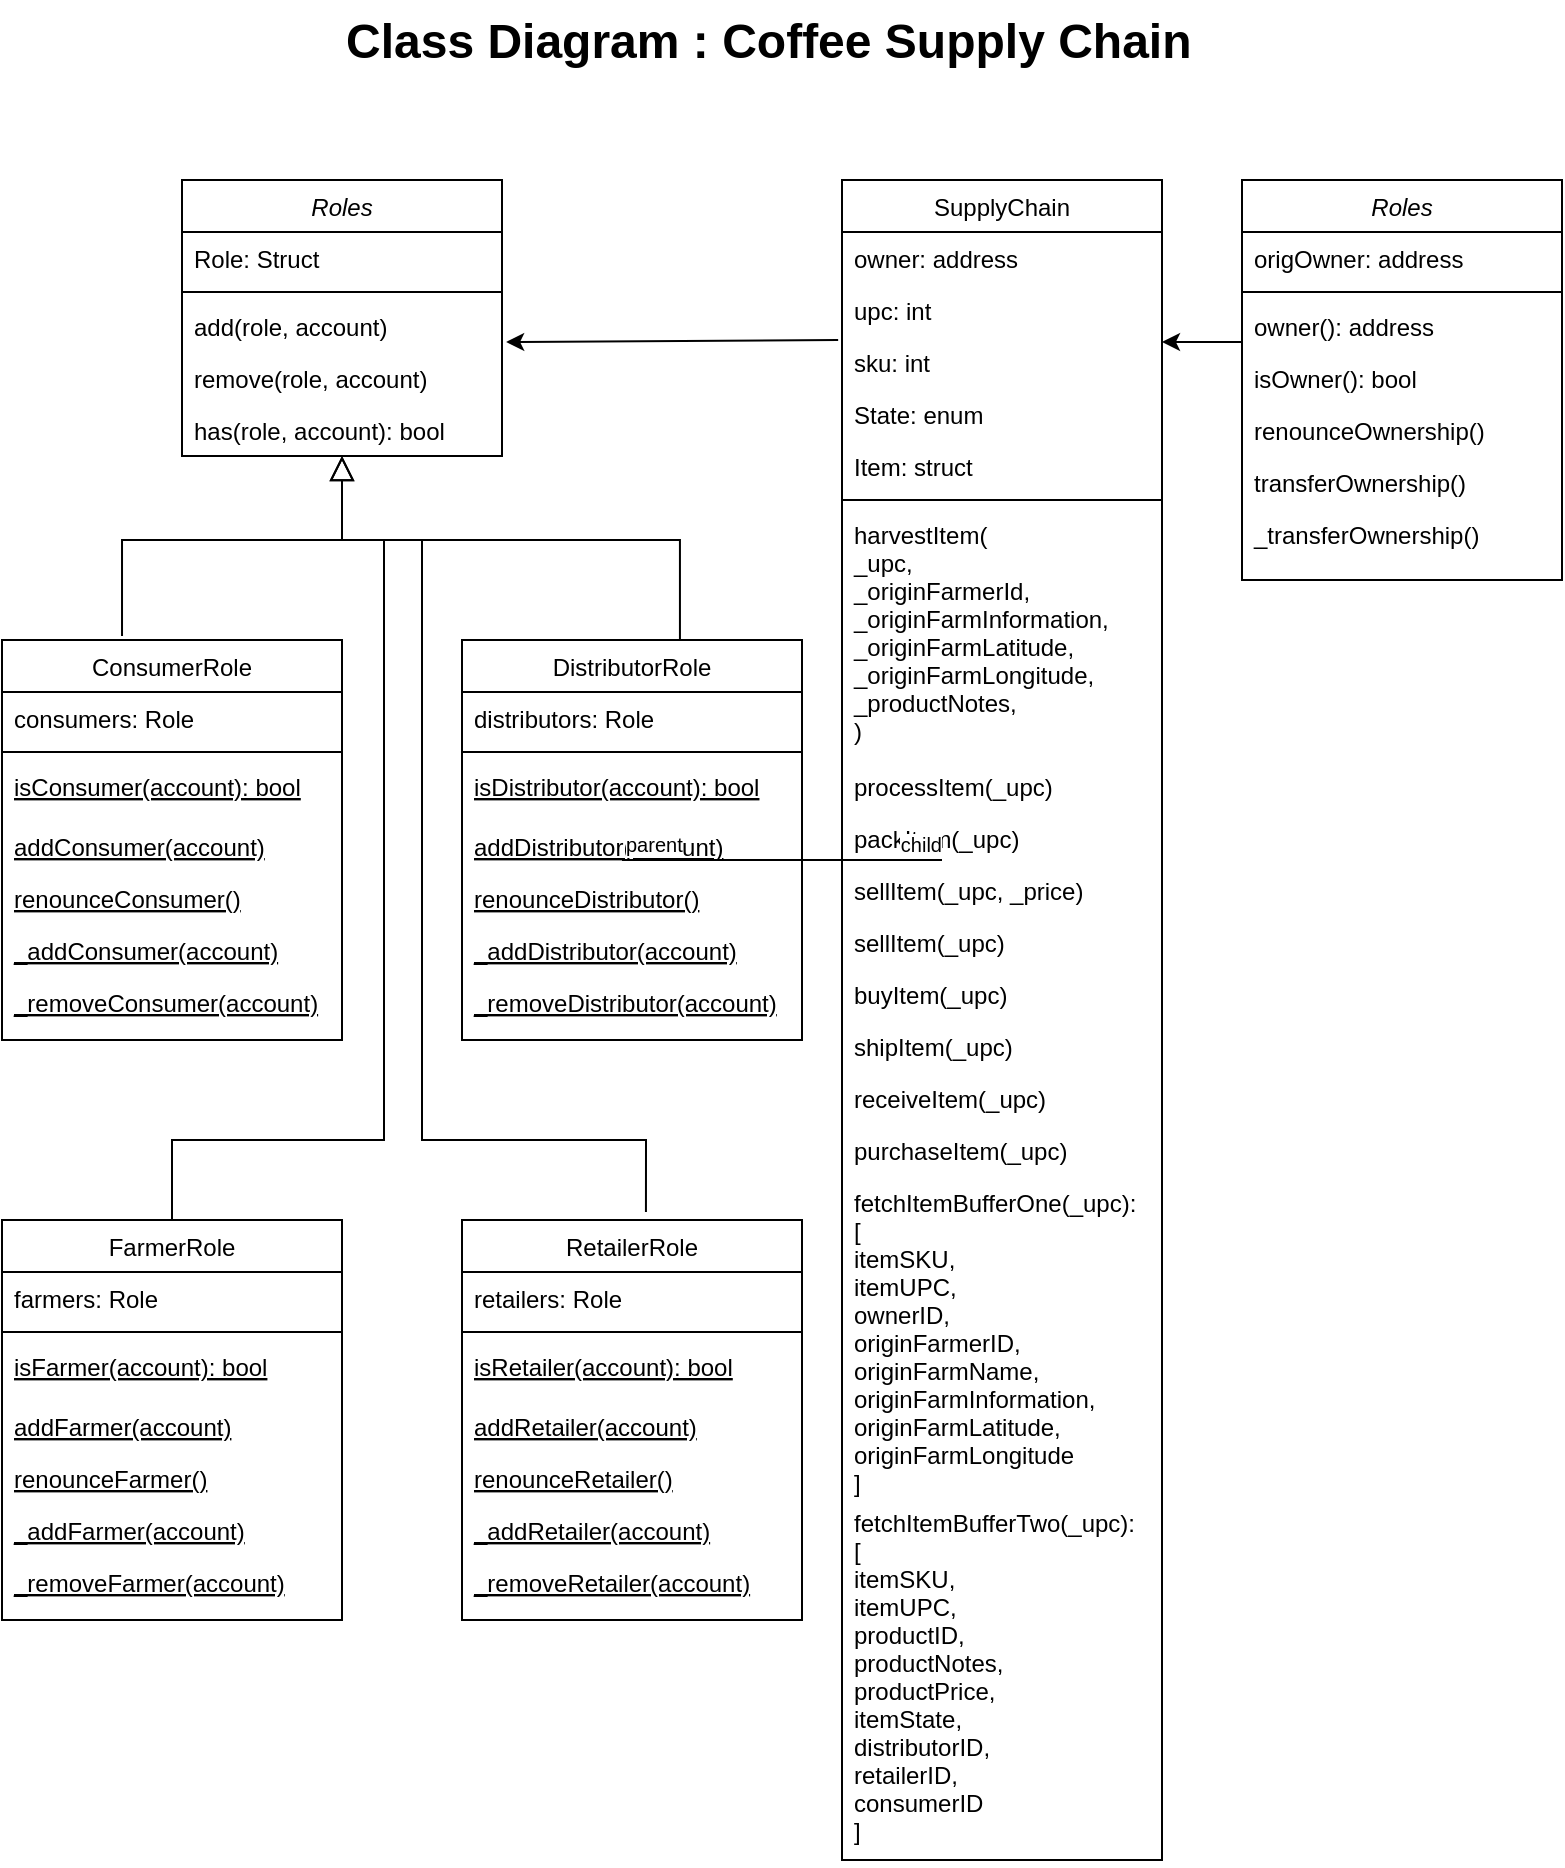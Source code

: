 <mxfile version="16.5.5" type="device"><diagram id="LtlcLi2KHlZw1eO5oGZF" name="Page-1"><mxGraphModel dx="1906" dy="849" grid="1" gridSize="10" guides="1" tooltips="1" connect="1" arrows="1" fold="1" page="1" pageScale="1" pageWidth="827" pageHeight="1169" math="0" shadow="0"><root><mxCell id="0"/><mxCell id="1" parent="0"/><mxCell id="HrzEmM4zoEZyZ6o0gM2q-1" value="Roles" style="swimlane;fontStyle=2;align=center;verticalAlign=top;childLayout=stackLayout;horizontal=1;startSize=26;horizontalStack=0;resizeParent=1;resizeLast=0;collapsible=1;marginBottom=0;rounded=0;shadow=0;strokeWidth=1;" vertex="1" parent="1"><mxGeometry x="290" y="170" width="160" height="138" as="geometry"><mxRectangle x="220" y="120" width="160" height="26" as="alternateBounds"/></mxGeometry></mxCell><mxCell id="HrzEmM4zoEZyZ6o0gM2q-2" value="Role: Struct" style="text;align=left;verticalAlign=top;spacingLeft=4;spacingRight=4;overflow=hidden;rotatable=0;points=[[0,0.5],[1,0.5]];portConstraint=eastwest;" vertex="1" parent="HrzEmM4zoEZyZ6o0gM2q-1"><mxGeometry y="26" width="160" height="26" as="geometry"/></mxCell><mxCell id="HrzEmM4zoEZyZ6o0gM2q-3" value="" style="line;html=1;strokeWidth=1;align=left;verticalAlign=middle;spacingTop=-1;spacingLeft=3;spacingRight=3;rotatable=0;labelPosition=right;points=[];portConstraint=eastwest;" vertex="1" parent="HrzEmM4zoEZyZ6o0gM2q-1"><mxGeometry y="52" width="160" height="8" as="geometry"/></mxCell><mxCell id="HrzEmM4zoEZyZ6o0gM2q-4" value="add(role, account)" style="text;align=left;verticalAlign=top;spacingLeft=4;spacingRight=4;overflow=hidden;rotatable=0;points=[[0,0.5],[1,0.5]];portConstraint=eastwest;" vertex="1" parent="HrzEmM4zoEZyZ6o0gM2q-1"><mxGeometry y="60" width="160" height="26" as="geometry"/></mxCell><mxCell id="HrzEmM4zoEZyZ6o0gM2q-5" value="remove(role, account)" style="text;align=left;verticalAlign=top;spacingLeft=4;spacingRight=4;overflow=hidden;rotatable=0;points=[[0,0.5],[1,0.5]];portConstraint=eastwest;" vertex="1" parent="HrzEmM4zoEZyZ6o0gM2q-1"><mxGeometry y="86" width="160" height="26" as="geometry"/></mxCell><mxCell id="HrzEmM4zoEZyZ6o0gM2q-6" value="has(role, account): bool" style="text;align=left;verticalAlign=top;spacingLeft=4;spacingRight=4;overflow=hidden;rotatable=0;points=[[0,0.5],[1,0.5]];portConstraint=eastwest;" vertex="1" parent="HrzEmM4zoEZyZ6o0gM2q-1"><mxGeometry y="112" width="160" height="26" as="geometry"/></mxCell><mxCell id="HrzEmM4zoEZyZ6o0gM2q-7" value="ConsumerRole" style="swimlane;fontStyle=0;align=center;verticalAlign=top;childLayout=stackLayout;horizontal=1;startSize=26;horizontalStack=0;resizeParent=1;resizeLast=0;collapsible=1;marginBottom=0;rounded=0;shadow=0;strokeWidth=1;" vertex="1" parent="1"><mxGeometry x="200" y="400" width="170" height="200" as="geometry"><mxRectangle x="130" y="380" width="160" height="26" as="alternateBounds"/></mxGeometry></mxCell><mxCell id="HrzEmM4zoEZyZ6o0gM2q-8" value="consumers: Role" style="text;align=left;verticalAlign=top;spacingLeft=4;spacingRight=4;overflow=hidden;rotatable=0;points=[[0,0.5],[1,0.5]];portConstraint=eastwest;" vertex="1" parent="HrzEmM4zoEZyZ6o0gM2q-7"><mxGeometry y="26" width="170" height="26" as="geometry"/></mxCell><mxCell id="HrzEmM4zoEZyZ6o0gM2q-9" value="" style="line;html=1;strokeWidth=1;align=left;verticalAlign=middle;spacingTop=-1;spacingLeft=3;spacingRight=3;rotatable=0;labelPosition=right;points=[];portConstraint=eastwest;" vertex="1" parent="HrzEmM4zoEZyZ6o0gM2q-7"><mxGeometry y="52" width="170" height="8" as="geometry"/></mxCell><mxCell id="HrzEmM4zoEZyZ6o0gM2q-10" value="isConsumer(account): bool" style="text;align=left;verticalAlign=top;spacingLeft=4;spacingRight=4;overflow=hidden;rotatable=0;points=[[0,0.5],[1,0.5]];portConstraint=eastwest;fontStyle=4" vertex="1" parent="HrzEmM4zoEZyZ6o0gM2q-7"><mxGeometry y="60" width="170" height="26" as="geometry"/></mxCell><mxCell id="HrzEmM4zoEZyZ6o0gM2q-11" value="" style="endArrow=block;endSize=10;endFill=0;shadow=0;strokeWidth=1;rounded=0;edgeStyle=elbowEdgeStyle;elbow=vertical;exitX=0.353;exitY=-0.01;exitDx=0;exitDy=0;exitPerimeter=0;" edge="1" parent="1" source="HrzEmM4zoEZyZ6o0gM2q-7" target="HrzEmM4zoEZyZ6o0gM2q-1"><mxGeometry width="160" relative="1" as="geometry"><mxPoint x="260" y="370" as="sourcePoint"/><mxPoint x="380" y="253" as="targetPoint"/><Array as="points"><mxPoint x="370" y="350"/></Array></mxGeometry></mxCell><mxCell id="HrzEmM4zoEZyZ6o0gM2q-12" value="" style="endArrow=block;endSize=10;endFill=0;shadow=0;strokeWidth=1;rounded=0;edgeStyle=elbowEdgeStyle;elbow=vertical;exitX=0.641;exitY=0;exitDx=0;exitDy=0;exitPerimeter=0;" edge="1" parent="1" source="HrzEmM4zoEZyZ6o0gM2q-46" target="HrzEmM4zoEZyZ6o0gM2q-1"><mxGeometry width="160" relative="1" as="geometry"><mxPoint x="540" y="390" as="sourcePoint"/><mxPoint x="490" y="321" as="targetPoint"/><Array as="points"><mxPoint x="460" y="350"/><mxPoint x="560" y="360"/></Array></mxGeometry></mxCell><mxCell id="HrzEmM4zoEZyZ6o0gM2q-13" value="SupplyChain" style="swimlane;fontStyle=0;align=center;verticalAlign=top;childLayout=stackLayout;horizontal=1;startSize=26;horizontalStack=0;resizeParent=1;resizeLast=0;collapsible=1;marginBottom=0;rounded=0;shadow=0;strokeWidth=1;" vertex="1" parent="1"><mxGeometry x="620" y="170" width="160" height="840" as="geometry"><mxRectangle x="550" y="140" width="160" height="26" as="alternateBounds"/></mxGeometry></mxCell><mxCell id="HrzEmM4zoEZyZ6o0gM2q-14" value="owner: address" style="text;align=left;verticalAlign=top;spacingLeft=4;spacingRight=4;overflow=hidden;rotatable=0;points=[[0,0.5],[1,0.5]];portConstraint=eastwest;" vertex="1" parent="HrzEmM4zoEZyZ6o0gM2q-13"><mxGeometry y="26" width="160" height="26" as="geometry"/></mxCell><mxCell id="HrzEmM4zoEZyZ6o0gM2q-15" value="upc: int" style="text;align=left;verticalAlign=top;spacingLeft=4;spacingRight=4;overflow=hidden;rotatable=0;points=[[0,0.5],[1,0.5]];portConstraint=eastwest;rounded=0;shadow=0;html=0;" vertex="1" parent="HrzEmM4zoEZyZ6o0gM2q-13"><mxGeometry y="52" width="160" height="26" as="geometry"/></mxCell><mxCell id="HrzEmM4zoEZyZ6o0gM2q-16" value="sku: int" style="text;align=left;verticalAlign=top;spacingLeft=4;spacingRight=4;overflow=hidden;rotatable=0;points=[[0,0.5],[1,0.5]];portConstraint=eastwest;rounded=0;shadow=0;html=0;" vertex="1" parent="HrzEmM4zoEZyZ6o0gM2q-13"><mxGeometry y="78" width="160" height="26" as="geometry"/></mxCell><mxCell id="HrzEmM4zoEZyZ6o0gM2q-17" value="State: enum" style="text;align=left;verticalAlign=top;spacingLeft=4;spacingRight=4;overflow=hidden;rotatable=0;points=[[0,0.5],[1,0.5]];portConstraint=eastwest;rounded=0;shadow=0;html=0;" vertex="1" parent="HrzEmM4zoEZyZ6o0gM2q-13"><mxGeometry y="104" width="160" height="26" as="geometry"/></mxCell><mxCell id="HrzEmM4zoEZyZ6o0gM2q-18" value="Item: struct" style="text;align=left;verticalAlign=top;spacingLeft=4;spacingRight=4;overflow=hidden;rotatable=0;points=[[0,0.5],[1,0.5]];portConstraint=eastwest;rounded=0;shadow=0;html=0;" vertex="1" parent="HrzEmM4zoEZyZ6o0gM2q-13"><mxGeometry y="130" width="160" height="26" as="geometry"/></mxCell><mxCell id="HrzEmM4zoEZyZ6o0gM2q-19" value="" style="line;html=1;strokeWidth=1;align=left;verticalAlign=middle;spacingTop=-1;spacingLeft=3;spacingRight=3;rotatable=0;labelPosition=right;points=[];portConstraint=eastwest;" vertex="1" parent="HrzEmM4zoEZyZ6o0gM2q-13"><mxGeometry y="156" width="160" height="8" as="geometry"/></mxCell><mxCell id="HrzEmM4zoEZyZ6o0gM2q-20" value="harvestItem(&#10;_upc,&#10;_originFarmerId,&#10;_originFarmInformation,&#10;_originFarmLatitude,&#10;_originFarmLongitude,&#10;_productNotes,&#10;)" style="text;align=left;verticalAlign=top;spacingLeft=4;spacingRight=4;overflow=hidden;rotatable=0;points=[[0,0.5],[1,0.5]];portConstraint=eastwest;" vertex="1" parent="HrzEmM4zoEZyZ6o0gM2q-13"><mxGeometry y="164" width="160" height="126" as="geometry"/></mxCell><mxCell id="HrzEmM4zoEZyZ6o0gM2q-21" value="processItem(_upc)" style="text;align=left;verticalAlign=top;spacingLeft=4;spacingRight=4;overflow=hidden;rotatable=0;points=[[0,0.5],[1,0.5]];portConstraint=eastwest;" vertex="1" parent="HrzEmM4zoEZyZ6o0gM2q-13"><mxGeometry y="290" width="160" height="26" as="geometry"/></mxCell><mxCell id="HrzEmM4zoEZyZ6o0gM2q-22" value="packItem(_upc)" style="text;align=left;verticalAlign=top;spacingLeft=4;spacingRight=4;overflow=hidden;rotatable=0;points=[[0,0.5],[1,0.5]];portConstraint=eastwest;" vertex="1" parent="HrzEmM4zoEZyZ6o0gM2q-13"><mxGeometry y="316" width="160" height="26" as="geometry"/></mxCell><mxCell id="HrzEmM4zoEZyZ6o0gM2q-23" value="sellItem(_upc, _price)" style="text;align=left;verticalAlign=top;spacingLeft=4;spacingRight=4;overflow=hidden;rotatable=0;points=[[0,0.5],[1,0.5]];portConstraint=eastwest;" vertex="1" parent="HrzEmM4zoEZyZ6o0gM2q-13"><mxGeometry y="342" width="160" height="26" as="geometry"/></mxCell><mxCell id="HrzEmM4zoEZyZ6o0gM2q-24" value="sellItem(_upc)" style="text;align=left;verticalAlign=top;spacingLeft=4;spacingRight=4;overflow=hidden;rotatable=0;points=[[0,0.5],[1,0.5]];portConstraint=eastwest;" vertex="1" parent="HrzEmM4zoEZyZ6o0gM2q-13"><mxGeometry y="368" width="160" height="26" as="geometry"/></mxCell><mxCell id="HrzEmM4zoEZyZ6o0gM2q-25" value="buyItem(_upc)" style="text;align=left;verticalAlign=top;spacingLeft=4;spacingRight=4;overflow=hidden;rotatable=0;points=[[0,0.5],[1,0.5]];portConstraint=eastwest;" vertex="1" parent="HrzEmM4zoEZyZ6o0gM2q-13"><mxGeometry y="394" width="160" height="26" as="geometry"/></mxCell><mxCell id="HrzEmM4zoEZyZ6o0gM2q-26" value="shipItem(_upc)" style="text;align=left;verticalAlign=top;spacingLeft=4;spacingRight=4;overflow=hidden;rotatable=0;points=[[0,0.5],[1,0.5]];portConstraint=eastwest;" vertex="1" parent="HrzEmM4zoEZyZ6o0gM2q-13"><mxGeometry y="420" width="160" height="26" as="geometry"/></mxCell><mxCell id="HrzEmM4zoEZyZ6o0gM2q-27" value="receiveItem(_upc)" style="text;align=left;verticalAlign=top;spacingLeft=4;spacingRight=4;overflow=hidden;rotatable=0;points=[[0,0.5],[1,0.5]];portConstraint=eastwest;" vertex="1" parent="HrzEmM4zoEZyZ6o0gM2q-13"><mxGeometry y="446" width="160" height="26" as="geometry"/></mxCell><mxCell id="HrzEmM4zoEZyZ6o0gM2q-28" value="purchaseItem(_upc)" style="text;align=left;verticalAlign=top;spacingLeft=4;spacingRight=4;overflow=hidden;rotatable=0;points=[[0,0.5],[1,0.5]];portConstraint=eastwest;" vertex="1" parent="HrzEmM4zoEZyZ6o0gM2q-13"><mxGeometry y="472" width="160" height="26" as="geometry"/></mxCell><mxCell id="HrzEmM4zoEZyZ6o0gM2q-29" value="fetchItemBufferOne(_upc):&#10;[&#10;itemSKU,&#10;itemUPC,&#10;ownerID,&#10;originFarmerID,&#10;originFarmName,&#10;originFarmInformation,&#10;originFarmLatitude,&#10;originFarmLongitude&#10;]&#10;" style="text;align=left;verticalAlign=top;spacingLeft=4;spacingRight=4;overflow=hidden;rotatable=0;points=[[0,0.5],[1,0.5]];portConstraint=eastwest;" vertex="1" parent="HrzEmM4zoEZyZ6o0gM2q-13"><mxGeometry y="498" width="160" height="160" as="geometry"/></mxCell><mxCell id="HrzEmM4zoEZyZ6o0gM2q-30" value="fetchItemBufferTwo(_upc):&#10;[&#10;itemSKU,&#10;itemUPC,&#10;productID,&#10;productNotes,&#10;productPrice,&#10;itemState,&#10;distributorID,&#10;retailerID,&#10;consumerID&#10;]&#10;" style="text;align=left;verticalAlign=top;spacingLeft=4;spacingRight=4;overflow=hidden;rotatable=0;points=[[0,0.5],[1,0.5]];portConstraint=eastwest;" vertex="1" parent="HrzEmM4zoEZyZ6o0gM2q-13"><mxGeometry y="658" width="160" height="182" as="geometry"/></mxCell><mxCell id="HrzEmM4zoEZyZ6o0gM2q-31" value="&lt;span style=&quot;font-family: &amp;#34;helvetica&amp;#34; ; font-size: 24px ; font-style: normal ; font-weight: 700 ; letter-spacing: normal ; text-align: center ; text-indent: 0px ; text-transform: none ; word-spacing: 0px ; float: none ; display: inline&quot;&gt;Class Diagram :&amp;nbsp;&lt;/span&gt;&lt;span style=&quot;font-family: &amp;#34;helvetica&amp;#34; ; font-size: 24px ; font-weight: 700 ; text-align: center&quot;&gt;Coffee Supply Chain&amp;nbsp;&lt;/span&gt;" style="text;whiteSpace=wrap;html=1;" vertex="1" parent="1"><mxGeometry x="370" y="80" width="539" height="30" as="geometry"/></mxCell><mxCell id="HrzEmM4zoEZyZ6o0gM2q-32" value="" style="endArrow=classic;html=1;entryX=1.013;entryY=0.808;entryDx=0;entryDy=0;entryPerimeter=0;exitX=-0.012;exitY=0.077;exitDx=0;exitDy=0;exitPerimeter=0;" edge="1" parent="1" source="HrzEmM4zoEZyZ6o0gM2q-16" target="HrzEmM4zoEZyZ6o0gM2q-4"><mxGeometry width="50" height="50" relative="1" as="geometry"><mxPoint x="560" y="320" as="sourcePoint"/><mxPoint x="610" y="270" as="targetPoint"/></mxGeometry></mxCell><mxCell id="HrzEmM4zoEZyZ6o0gM2q-33" value="Roles" style="swimlane;fontStyle=2;align=center;verticalAlign=top;childLayout=stackLayout;horizontal=1;startSize=26;horizontalStack=0;resizeParent=1;resizeLast=0;collapsible=1;marginBottom=0;rounded=0;shadow=0;strokeWidth=1;" vertex="1" parent="1"><mxGeometry x="820" y="170" width="160" height="200" as="geometry"><mxRectangle x="220" y="120" width="160" height="26" as="alternateBounds"/></mxGeometry></mxCell><mxCell id="HrzEmM4zoEZyZ6o0gM2q-34" value="origOwner: address" style="text;align=left;verticalAlign=top;spacingLeft=4;spacingRight=4;overflow=hidden;rotatable=0;points=[[0,0.5],[1,0.5]];portConstraint=eastwest;" vertex="1" parent="HrzEmM4zoEZyZ6o0gM2q-33"><mxGeometry y="26" width="160" height="26" as="geometry"/></mxCell><mxCell id="HrzEmM4zoEZyZ6o0gM2q-35" value="" style="line;html=1;strokeWidth=1;align=left;verticalAlign=middle;spacingTop=-1;spacingLeft=3;spacingRight=3;rotatable=0;labelPosition=right;points=[];portConstraint=eastwest;" vertex="1" parent="HrzEmM4zoEZyZ6o0gM2q-33"><mxGeometry y="52" width="160" height="8" as="geometry"/></mxCell><mxCell id="HrzEmM4zoEZyZ6o0gM2q-36" value="owner(): address" style="text;align=left;verticalAlign=top;spacingLeft=4;spacingRight=4;overflow=hidden;rotatable=0;points=[[0,0.5],[1,0.5]];portConstraint=eastwest;" vertex="1" parent="HrzEmM4zoEZyZ6o0gM2q-33"><mxGeometry y="60" width="160" height="26" as="geometry"/></mxCell><mxCell id="HrzEmM4zoEZyZ6o0gM2q-37" value="isOwner(): bool" style="text;align=left;verticalAlign=top;spacingLeft=4;spacingRight=4;overflow=hidden;rotatable=0;points=[[0,0.5],[1,0.5]];portConstraint=eastwest;" vertex="1" parent="HrzEmM4zoEZyZ6o0gM2q-33"><mxGeometry y="86" width="160" height="26" as="geometry"/></mxCell><mxCell id="HrzEmM4zoEZyZ6o0gM2q-38" value="renounceOwnership()" style="text;align=left;verticalAlign=top;spacingLeft=4;spacingRight=4;overflow=hidden;rotatable=0;points=[[0,0.5],[1,0.5]];portConstraint=eastwest;" vertex="1" parent="HrzEmM4zoEZyZ6o0gM2q-33"><mxGeometry y="112" width="160" height="26" as="geometry"/></mxCell><mxCell id="HrzEmM4zoEZyZ6o0gM2q-39" value="transferOwnership()" style="text;align=left;verticalAlign=top;spacingLeft=4;spacingRight=4;overflow=hidden;rotatable=0;points=[[0,0.5],[1,0.5]];portConstraint=eastwest;" vertex="1" parent="HrzEmM4zoEZyZ6o0gM2q-33"><mxGeometry y="138" width="160" height="26" as="geometry"/></mxCell><mxCell id="HrzEmM4zoEZyZ6o0gM2q-40" value="_transferOwnership()" style="text;align=left;verticalAlign=top;spacingLeft=4;spacingRight=4;overflow=hidden;rotatable=0;points=[[0,0.5],[1,0.5]];portConstraint=eastwest;" vertex="1" parent="HrzEmM4zoEZyZ6o0gM2q-33"><mxGeometry y="164" width="160" height="26" as="geometry"/></mxCell><mxCell id="HrzEmM4zoEZyZ6o0gM2q-41" value="" style="endArrow=classic;html=1;exitX=0;exitY=0.808;exitDx=0;exitDy=0;exitPerimeter=0;" edge="1" parent="1" source="HrzEmM4zoEZyZ6o0gM2q-36"><mxGeometry width="50" height="50" relative="1" as="geometry"><mxPoint x="736.0" y="250.002" as="sourcePoint"/><mxPoint x="780" y="251" as="targetPoint"/></mxGeometry></mxCell><mxCell id="HrzEmM4zoEZyZ6o0gM2q-42" value="addConsumer(account)" style="text;align=left;verticalAlign=top;spacingLeft=4;spacingRight=4;overflow=hidden;rotatable=0;points=[[0,0.5],[1,0.5]];portConstraint=eastwest;fontStyle=4" vertex="1" parent="1"><mxGeometry x="200" y="490" width="170" height="26" as="geometry"/></mxCell><mxCell id="HrzEmM4zoEZyZ6o0gM2q-43" value="renounceConsumer()" style="text;align=left;verticalAlign=top;spacingLeft=4;spacingRight=4;overflow=hidden;rotatable=0;points=[[0,0.5],[1,0.5]];portConstraint=eastwest;fontStyle=4" vertex="1" parent="1"><mxGeometry x="200" y="516" width="170" height="26" as="geometry"/></mxCell><mxCell id="HrzEmM4zoEZyZ6o0gM2q-44" value="_addConsumer(account)" style="text;align=left;verticalAlign=top;spacingLeft=4;spacingRight=4;overflow=hidden;rotatable=0;points=[[0,0.5],[1,0.5]];portConstraint=eastwest;fontStyle=4" vertex="1" parent="1"><mxGeometry x="200" y="542" width="170" height="26" as="geometry"/></mxCell><mxCell id="HrzEmM4zoEZyZ6o0gM2q-45" value="_removeConsumer(account)" style="text;align=left;verticalAlign=top;spacingLeft=4;spacingRight=4;overflow=hidden;rotatable=0;points=[[0,0.5],[1,0.5]];portConstraint=eastwest;fontStyle=4" vertex="1" parent="1"><mxGeometry x="200" y="568" width="170" height="32" as="geometry"/></mxCell><mxCell id="HrzEmM4zoEZyZ6o0gM2q-46" value="DistributorRole" style="swimlane;fontStyle=0;align=center;verticalAlign=top;childLayout=stackLayout;horizontal=1;startSize=26;horizontalStack=0;resizeParent=1;resizeLast=0;collapsible=1;marginBottom=0;rounded=0;shadow=0;strokeWidth=1;" vertex="1" parent="1"><mxGeometry x="430" y="400" width="170" height="200" as="geometry"><mxRectangle x="130" y="380" width="160" height="26" as="alternateBounds"/></mxGeometry></mxCell><mxCell id="HrzEmM4zoEZyZ6o0gM2q-47" value="distributors: Role" style="text;align=left;verticalAlign=top;spacingLeft=4;spacingRight=4;overflow=hidden;rotatable=0;points=[[0,0.5],[1,0.5]];portConstraint=eastwest;" vertex="1" parent="HrzEmM4zoEZyZ6o0gM2q-46"><mxGeometry y="26" width="170" height="26" as="geometry"/></mxCell><mxCell id="HrzEmM4zoEZyZ6o0gM2q-48" value="" style="line;html=1;strokeWidth=1;align=left;verticalAlign=middle;spacingTop=-1;spacingLeft=3;spacingRight=3;rotatable=0;labelPosition=right;points=[];portConstraint=eastwest;" vertex="1" parent="HrzEmM4zoEZyZ6o0gM2q-46"><mxGeometry y="52" width="170" height="8" as="geometry"/></mxCell><mxCell id="HrzEmM4zoEZyZ6o0gM2q-49" value="isDistributor(account): bool" style="text;align=left;verticalAlign=top;spacingLeft=4;spacingRight=4;overflow=hidden;rotatable=0;points=[[0,0.5],[1,0.5]];portConstraint=eastwest;fontStyle=4" vertex="1" parent="HrzEmM4zoEZyZ6o0gM2q-46"><mxGeometry y="60" width="170" height="26" as="geometry"/></mxCell><mxCell id="HrzEmM4zoEZyZ6o0gM2q-50" value="addDistributor(account)" style="text;align=left;verticalAlign=top;spacingLeft=4;spacingRight=4;overflow=hidden;rotatable=0;points=[[0,0.5],[1,0.5]];portConstraint=eastwest;fontStyle=4" vertex="1" parent="1"><mxGeometry x="430" y="490" width="170" height="26" as="geometry"/></mxCell><mxCell id="HrzEmM4zoEZyZ6o0gM2q-51" value="renounceDistributor()" style="text;align=left;verticalAlign=top;spacingLeft=4;spacingRight=4;overflow=hidden;rotatable=0;points=[[0,0.5],[1,0.5]];portConstraint=eastwest;fontStyle=4" vertex="1" parent="1"><mxGeometry x="430" y="516" width="170" height="26" as="geometry"/></mxCell><mxCell id="HrzEmM4zoEZyZ6o0gM2q-52" value="_addDistributor(account)" style="text;align=left;verticalAlign=top;spacingLeft=4;spacingRight=4;overflow=hidden;rotatable=0;points=[[0,0.5],[1,0.5]];portConstraint=eastwest;fontStyle=4" vertex="1" parent="1"><mxGeometry x="430" y="542" width="170" height="26" as="geometry"/></mxCell><mxCell id="HrzEmM4zoEZyZ6o0gM2q-53" value="_removeDistributor(account)" style="text;align=left;verticalAlign=top;spacingLeft=4;spacingRight=4;overflow=hidden;rotatable=0;points=[[0,0.5],[1,0.5]];portConstraint=eastwest;fontStyle=4" vertex="1" parent="1"><mxGeometry x="430" y="568" width="170" height="32" as="geometry"/></mxCell><mxCell id="HrzEmM4zoEZyZ6o0gM2q-54" value="FarmerRole" style="swimlane;fontStyle=0;align=center;verticalAlign=top;childLayout=stackLayout;horizontal=1;startSize=26;horizontalStack=0;resizeParent=1;resizeLast=0;collapsible=1;marginBottom=0;rounded=0;shadow=0;strokeWidth=1;" vertex="1" parent="1"><mxGeometry x="200" y="690" width="170" height="200" as="geometry"><mxRectangle x="20" y="640" width="160" height="26" as="alternateBounds"/></mxGeometry></mxCell><mxCell id="HrzEmM4zoEZyZ6o0gM2q-55" value="farmers: Role" style="text;align=left;verticalAlign=top;spacingLeft=4;spacingRight=4;overflow=hidden;rotatable=0;points=[[0,0.5],[1,0.5]];portConstraint=eastwest;" vertex="1" parent="HrzEmM4zoEZyZ6o0gM2q-54"><mxGeometry y="26" width="170" height="26" as="geometry"/></mxCell><mxCell id="HrzEmM4zoEZyZ6o0gM2q-56" value="" style="line;html=1;strokeWidth=1;align=left;verticalAlign=middle;spacingTop=-1;spacingLeft=3;spacingRight=3;rotatable=0;labelPosition=right;points=[];portConstraint=eastwest;" vertex="1" parent="HrzEmM4zoEZyZ6o0gM2q-54"><mxGeometry y="52" width="170" height="8" as="geometry"/></mxCell><mxCell id="HrzEmM4zoEZyZ6o0gM2q-57" value="isFarmer(account): bool" style="text;align=left;verticalAlign=top;spacingLeft=4;spacingRight=4;overflow=hidden;rotatable=0;points=[[0,0.5],[1,0.5]];portConstraint=eastwest;fontStyle=4" vertex="1" parent="HrzEmM4zoEZyZ6o0gM2q-54"><mxGeometry y="60" width="170" height="26" as="geometry"/></mxCell><mxCell id="HrzEmM4zoEZyZ6o0gM2q-58" value="addFarmer(account)" style="text;align=left;verticalAlign=top;spacingLeft=4;spacingRight=4;overflow=hidden;rotatable=0;points=[[0,0.5],[1,0.5]];portConstraint=eastwest;fontStyle=4" vertex="1" parent="1"><mxGeometry x="200" y="780" width="170" height="26" as="geometry"/></mxCell><mxCell id="HrzEmM4zoEZyZ6o0gM2q-59" value="renounceFarmer()" style="text;align=left;verticalAlign=top;spacingLeft=4;spacingRight=4;overflow=hidden;rotatable=0;points=[[0,0.5],[1,0.5]];portConstraint=eastwest;fontStyle=4" vertex="1" parent="1"><mxGeometry x="200" y="806" width="170" height="26" as="geometry"/></mxCell><mxCell id="HrzEmM4zoEZyZ6o0gM2q-60" value="_addFarmer(account)" style="text;align=left;verticalAlign=top;spacingLeft=4;spacingRight=4;overflow=hidden;rotatable=0;points=[[0,0.5],[1,0.5]];portConstraint=eastwest;fontStyle=4" vertex="1" parent="1"><mxGeometry x="200" y="832" width="170" height="26" as="geometry"/></mxCell><mxCell id="HrzEmM4zoEZyZ6o0gM2q-61" value="_removeFarmer(account)" style="text;align=left;verticalAlign=top;spacingLeft=4;spacingRight=4;overflow=hidden;rotatable=0;points=[[0,0.5],[1,0.5]];portConstraint=eastwest;fontStyle=4" vertex="1" parent="1"><mxGeometry x="200" y="858" width="170" height="32" as="geometry"/></mxCell><mxCell id="HrzEmM4zoEZyZ6o0gM2q-62" value="RetailerRole" style="swimlane;fontStyle=0;align=center;verticalAlign=top;childLayout=stackLayout;horizontal=1;startSize=26;horizontalStack=0;resizeParent=1;resizeLast=0;collapsible=1;marginBottom=0;rounded=0;shadow=0;strokeWidth=1;" vertex="1" parent="1"><mxGeometry x="430" y="690" width="170" height="200" as="geometry"><mxRectangle x="20" y="640" width="160" height="26" as="alternateBounds"/></mxGeometry></mxCell><mxCell id="HrzEmM4zoEZyZ6o0gM2q-63" value="retailers: Role" style="text;align=left;verticalAlign=top;spacingLeft=4;spacingRight=4;overflow=hidden;rotatable=0;points=[[0,0.5],[1,0.5]];portConstraint=eastwest;" vertex="1" parent="HrzEmM4zoEZyZ6o0gM2q-62"><mxGeometry y="26" width="170" height="26" as="geometry"/></mxCell><mxCell id="HrzEmM4zoEZyZ6o0gM2q-64" value="" style="line;html=1;strokeWidth=1;align=left;verticalAlign=middle;spacingTop=-1;spacingLeft=3;spacingRight=3;rotatable=0;labelPosition=right;points=[];portConstraint=eastwest;" vertex="1" parent="HrzEmM4zoEZyZ6o0gM2q-62"><mxGeometry y="52" width="170" height="8" as="geometry"/></mxCell><mxCell id="HrzEmM4zoEZyZ6o0gM2q-65" value="isRetailer(account): bool" style="text;align=left;verticalAlign=top;spacingLeft=4;spacingRight=4;overflow=hidden;rotatable=0;points=[[0,0.5],[1,0.5]];portConstraint=eastwest;fontStyle=4" vertex="1" parent="HrzEmM4zoEZyZ6o0gM2q-62"><mxGeometry y="60" width="170" height="26" as="geometry"/></mxCell><mxCell id="HrzEmM4zoEZyZ6o0gM2q-66" value="addRetailer(account)" style="text;align=left;verticalAlign=top;spacingLeft=4;spacingRight=4;overflow=hidden;rotatable=0;points=[[0,0.5],[1,0.5]];portConstraint=eastwest;fontStyle=4" vertex="1" parent="1"><mxGeometry x="430" y="780" width="170" height="26" as="geometry"/></mxCell><mxCell id="HrzEmM4zoEZyZ6o0gM2q-67" value="renounceRetailer()" style="text;align=left;verticalAlign=top;spacingLeft=4;spacingRight=4;overflow=hidden;rotatable=0;points=[[0,0.5],[1,0.5]];portConstraint=eastwest;fontStyle=4" vertex="1" parent="1"><mxGeometry x="430" y="806" width="170" height="26" as="geometry"/></mxCell><mxCell id="HrzEmM4zoEZyZ6o0gM2q-68" value="_addRetailer(account)" style="text;align=left;verticalAlign=top;spacingLeft=4;spacingRight=4;overflow=hidden;rotatable=0;points=[[0,0.5],[1,0.5]];portConstraint=eastwest;fontStyle=4" vertex="1" parent="1"><mxGeometry x="430" y="832" width="170" height="26" as="geometry"/></mxCell><mxCell id="HrzEmM4zoEZyZ6o0gM2q-69" value="_removeRetailer(account)" style="text;align=left;verticalAlign=top;spacingLeft=4;spacingRight=4;overflow=hidden;rotatable=0;points=[[0,0.5],[1,0.5]];portConstraint=eastwest;fontStyle=4" vertex="1" parent="1"><mxGeometry x="430" y="858" width="170" height="32" as="geometry"/></mxCell><mxCell id="HrzEmM4zoEZyZ6o0gM2q-70" value="" style="endArrow=none;html=1;edgeStyle=orthogonalEdgeStyle;entryX=0.5;entryY=0;entryDx=0;entryDy=0;rounded=0;" edge="1" parent="1" target="HrzEmM4zoEZyZ6o0gM2q-54"><mxGeometry relative="1" as="geometry"><mxPoint x="391" y="350" as="sourcePoint"/><mxPoint x="280" y="650" as="targetPoint"/><Array as="points"><mxPoint x="391" y="650"/><mxPoint x="285" y="650"/></Array></mxGeometry></mxCell><mxCell id="HrzEmM4zoEZyZ6o0gM2q-71" value="" style="endArrow=none;html=1;edgeStyle=orthogonalEdgeStyle;" edge="1" parent="1"><mxGeometry relative="1" as="geometry"><mxPoint x="510" y="510" as="sourcePoint"/><mxPoint x="670" y="510" as="targetPoint"/></mxGeometry></mxCell><mxCell id="HrzEmM4zoEZyZ6o0gM2q-72" value="parent" style="resizable=0;html=1;align=left;verticalAlign=bottom;labelBackgroundColor=#ffffff;fontSize=10;" connectable="0" vertex="1" parent="HrzEmM4zoEZyZ6o0gM2q-71"><mxGeometry x="-1" relative="1" as="geometry"/></mxCell><mxCell id="HrzEmM4zoEZyZ6o0gM2q-73" value="child" style="resizable=0;html=1;align=right;verticalAlign=bottom;labelBackgroundColor=#ffffff;fontSize=10;" connectable="0" vertex="1" parent="HrzEmM4zoEZyZ6o0gM2q-71"><mxGeometry x="1" relative="1" as="geometry"/></mxCell><mxCell id="HrzEmM4zoEZyZ6o0gM2q-74" value="" style="endArrow=none;html=1;edgeStyle=orthogonalEdgeStyle;entryX=0.541;entryY=-0.02;entryDx=0;entryDy=0;entryPerimeter=0;rounded=0;" edge="1" parent="1" target="HrzEmM4zoEZyZ6o0gM2q-62"><mxGeometry relative="1" as="geometry"><mxPoint x="410" y="350" as="sourcePoint"/><mxPoint x="520" y="650" as="targetPoint"/><Array as="points"><mxPoint x="410" y="650"/><mxPoint x="522" y="650"/></Array></mxGeometry></mxCell></root></mxGraphModel></diagram></mxfile>